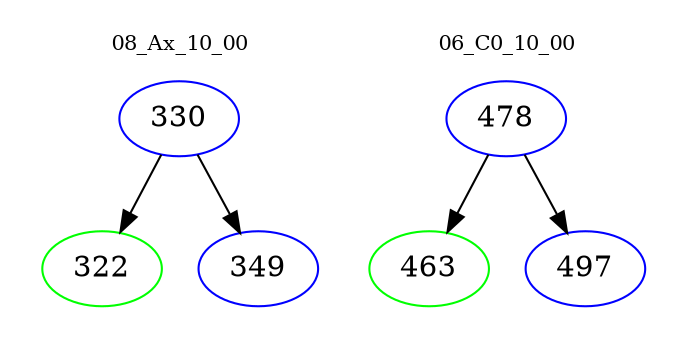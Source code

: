 digraph{
subgraph cluster_0 {
color = white
label = "08_Ax_10_00";
fontsize=10;
T0_330 [label="330", color="blue"]
T0_330 -> T0_322 [color="black"]
T0_322 [label="322", color="green"]
T0_330 -> T0_349 [color="black"]
T0_349 [label="349", color="blue"]
}
subgraph cluster_1 {
color = white
label = "06_C0_10_00";
fontsize=10;
T1_478 [label="478", color="blue"]
T1_478 -> T1_463 [color="black"]
T1_463 [label="463", color="green"]
T1_478 -> T1_497 [color="black"]
T1_497 [label="497", color="blue"]
}
}
